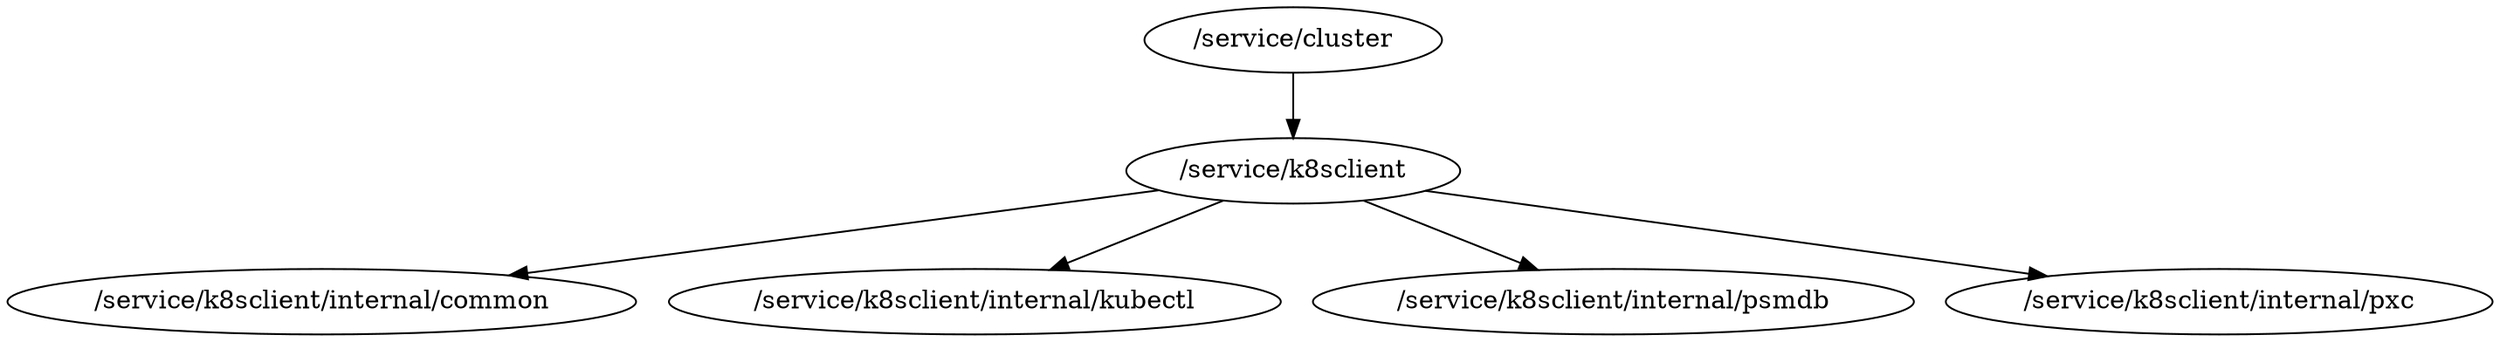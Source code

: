 digraph packages {
	"/service/cluster" -> "/service/k8sclient";
	"/service/k8sclient" -> "/service/k8sclient/internal/common";
	"/service/k8sclient" -> "/service/k8sclient/internal/kubectl";
	"/service/k8sclient" -> "/service/k8sclient/internal/psmdb";
	"/service/k8sclient" -> "/service/k8sclient/internal/pxc";
}
